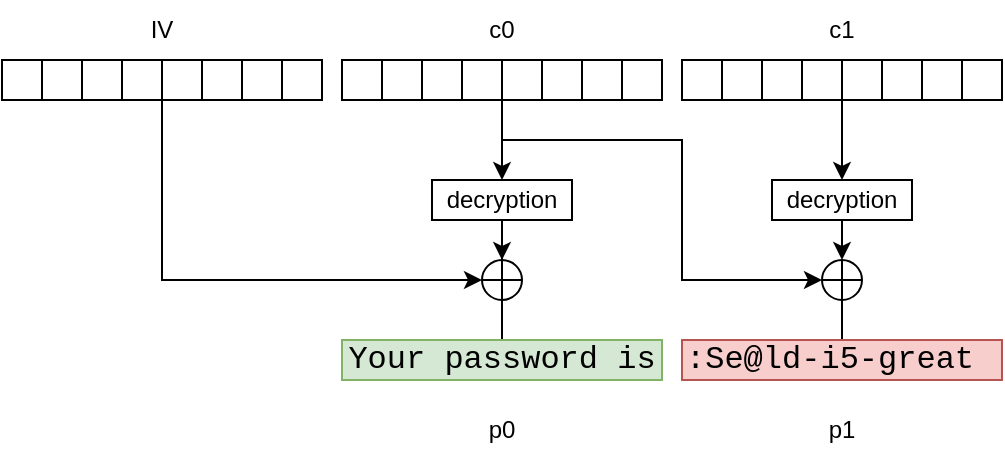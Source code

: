 <mxfile version="22.0.3" type="device" pages="2">
  <diagram name="decryption" id="898GM6bTTTrvFnQc2QXk">
    <mxGraphModel dx="1004" dy="655" grid="1" gridSize="10" guides="1" tooltips="1" connect="1" arrows="1" fold="1" page="1" pageScale="1" pageWidth="827" pageHeight="1169" math="0" shadow="0">
      <root>
        <mxCell id="0" />
        <mxCell id="1" parent="0" />
        <mxCell id="s-LgAmoHU1z0bCXYQNr--111" style="edgeStyle=orthogonalEdgeStyle;rounded=0;orthogonalLoop=1;jettySize=auto;html=1;entryX=0;entryY=0.5;entryDx=0;entryDy=0;" edge="1" parent="1" source="s-LgAmoHU1z0bCXYQNr--9" target="s-LgAmoHU1z0bCXYQNr--109">
          <mxGeometry relative="1" as="geometry">
            <Array as="points">
              <mxPoint x="190" y="230" />
            </Array>
          </mxGeometry>
        </mxCell>
        <mxCell id="s-LgAmoHU1z0bCXYQNr--9" value="" style="group;movable=1;resizable=1;rotatable=1;deletable=1;editable=1;locked=0;connectable=1;" vertex="1" connectable="0" parent="1">
          <mxGeometry x="110" y="120" width="160" height="20" as="geometry" />
        </mxCell>
        <mxCell id="s-LgAmoHU1z0bCXYQNr--1" value="" style="rounded=0;whiteSpace=wrap;html=1;movable=1;resizable=1;rotatable=1;deletable=1;editable=1;locked=0;connectable=1;" vertex="1" parent="s-LgAmoHU1z0bCXYQNr--9">
          <mxGeometry width="20" height="20" as="geometry" />
        </mxCell>
        <mxCell id="s-LgAmoHU1z0bCXYQNr--2" value="" style="rounded=0;whiteSpace=wrap;html=1;movable=1;resizable=1;rotatable=1;deletable=1;editable=1;locked=0;connectable=1;" vertex="1" parent="s-LgAmoHU1z0bCXYQNr--9">
          <mxGeometry x="20" width="20" height="20" as="geometry" />
        </mxCell>
        <mxCell id="s-LgAmoHU1z0bCXYQNr--3" value="" style="rounded=0;whiteSpace=wrap;html=1;movable=1;resizable=1;rotatable=1;deletable=1;editable=1;locked=0;connectable=1;" vertex="1" parent="s-LgAmoHU1z0bCXYQNr--9">
          <mxGeometry x="40" width="20" height="20" as="geometry" />
        </mxCell>
        <mxCell id="s-LgAmoHU1z0bCXYQNr--4" value="" style="rounded=0;whiteSpace=wrap;html=1;movable=1;resizable=1;rotatable=1;deletable=1;editable=1;locked=0;connectable=1;" vertex="1" parent="s-LgAmoHU1z0bCXYQNr--9">
          <mxGeometry x="60" width="20" height="20" as="geometry" />
        </mxCell>
        <mxCell id="s-LgAmoHU1z0bCXYQNr--5" value="" style="rounded=0;whiteSpace=wrap;html=1;movable=1;resizable=1;rotatable=1;deletable=1;editable=1;locked=0;connectable=1;" vertex="1" parent="s-LgAmoHU1z0bCXYQNr--9">
          <mxGeometry x="80" width="20" height="20" as="geometry" />
        </mxCell>
        <mxCell id="s-LgAmoHU1z0bCXYQNr--6" value="" style="rounded=0;whiteSpace=wrap;html=1;movable=1;resizable=1;rotatable=1;deletable=1;editable=1;locked=0;connectable=1;" vertex="1" parent="s-LgAmoHU1z0bCXYQNr--9">
          <mxGeometry x="100" width="20" height="20" as="geometry" />
        </mxCell>
        <mxCell id="s-LgAmoHU1z0bCXYQNr--7" value="" style="rounded=0;whiteSpace=wrap;html=1;movable=1;resizable=1;rotatable=1;deletable=1;editable=1;locked=0;connectable=1;" vertex="1" parent="s-LgAmoHU1z0bCXYQNr--9">
          <mxGeometry x="120" width="20" height="20" as="geometry" />
        </mxCell>
        <mxCell id="s-LgAmoHU1z0bCXYQNr--8" value="" style="rounded=0;whiteSpace=wrap;html=1;movable=1;resizable=1;rotatable=1;deletable=1;editable=1;locked=0;connectable=1;" vertex="1" parent="s-LgAmoHU1z0bCXYQNr--9">
          <mxGeometry x="140" width="20" height="20" as="geometry" />
        </mxCell>
        <mxCell id="s-LgAmoHU1z0bCXYQNr--112" style="edgeStyle=orthogonalEdgeStyle;rounded=0;orthogonalLoop=1;jettySize=auto;html=1;entryX=0;entryY=0.5;entryDx=0;entryDy=0;" edge="1" parent="1" source="s-LgAmoHU1z0bCXYQNr--10" target="s-LgAmoHU1z0bCXYQNr--110">
          <mxGeometry relative="1" as="geometry">
            <Array as="points">
              <mxPoint x="360" y="160" />
              <mxPoint x="450" y="160" />
              <mxPoint x="450" y="230" />
            </Array>
          </mxGeometry>
        </mxCell>
        <mxCell id="s-LgAmoHU1z0bCXYQNr--117" style="edgeStyle=orthogonalEdgeStyle;rounded=0;orthogonalLoop=1;jettySize=auto;html=1;entryX=0.5;entryY=0;entryDx=0;entryDy=0;" edge="1" parent="1" source="s-LgAmoHU1z0bCXYQNr--10" target="s-LgAmoHU1z0bCXYQNr--116">
          <mxGeometry relative="1" as="geometry" />
        </mxCell>
        <mxCell id="s-LgAmoHU1z0bCXYQNr--10" value="" style="group;movable=1;resizable=1;rotatable=1;deletable=1;editable=1;locked=0;connectable=1;" vertex="1" connectable="0" parent="1">
          <mxGeometry x="280" y="120" width="160" height="20" as="geometry" />
        </mxCell>
        <mxCell id="s-LgAmoHU1z0bCXYQNr--11" value="" style="rounded=0;whiteSpace=wrap;html=1;movable=1;resizable=1;rotatable=1;deletable=1;editable=1;locked=0;connectable=1;" vertex="1" parent="s-LgAmoHU1z0bCXYQNr--10">
          <mxGeometry width="20" height="20" as="geometry" />
        </mxCell>
        <mxCell id="s-LgAmoHU1z0bCXYQNr--12" value="" style="rounded=0;whiteSpace=wrap;html=1;movable=1;resizable=1;rotatable=1;deletable=1;editable=1;locked=0;connectable=1;" vertex="1" parent="s-LgAmoHU1z0bCXYQNr--10">
          <mxGeometry x="20" width="20" height="20" as="geometry" />
        </mxCell>
        <mxCell id="s-LgAmoHU1z0bCXYQNr--13" value="" style="rounded=0;whiteSpace=wrap;html=1;movable=1;resizable=1;rotatable=1;deletable=1;editable=1;locked=0;connectable=1;" vertex="1" parent="s-LgAmoHU1z0bCXYQNr--10">
          <mxGeometry x="40" width="20" height="20" as="geometry" />
        </mxCell>
        <mxCell id="s-LgAmoHU1z0bCXYQNr--14" value="" style="rounded=0;whiteSpace=wrap;html=1;movable=1;resizable=1;rotatable=1;deletable=1;editable=1;locked=0;connectable=1;" vertex="1" parent="s-LgAmoHU1z0bCXYQNr--10">
          <mxGeometry x="60" width="20" height="20" as="geometry" />
        </mxCell>
        <mxCell id="s-LgAmoHU1z0bCXYQNr--15" value="" style="rounded=0;whiteSpace=wrap;html=1;movable=1;resizable=1;rotatable=1;deletable=1;editable=1;locked=0;connectable=1;" vertex="1" parent="s-LgAmoHU1z0bCXYQNr--10">
          <mxGeometry x="80" width="20" height="20" as="geometry" />
        </mxCell>
        <mxCell id="s-LgAmoHU1z0bCXYQNr--16" value="" style="rounded=0;whiteSpace=wrap;html=1;movable=1;resizable=1;rotatable=1;deletable=1;editable=1;locked=0;connectable=1;" vertex="1" parent="s-LgAmoHU1z0bCXYQNr--10">
          <mxGeometry x="100" width="20" height="20" as="geometry" />
        </mxCell>
        <mxCell id="s-LgAmoHU1z0bCXYQNr--17" value="" style="rounded=0;whiteSpace=wrap;html=1;movable=1;resizable=1;rotatable=1;deletable=1;editable=1;locked=0;connectable=1;" vertex="1" parent="s-LgAmoHU1z0bCXYQNr--10">
          <mxGeometry x="120" width="20" height="20" as="geometry" />
        </mxCell>
        <mxCell id="s-LgAmoHU1z0bCXYQNr--18" value="" style="rounded=0;whiteSpace=wrap;html=1;movable=1;resizable=1;rotatable=1;deletable=1;editable=1;locked=0;connectable=1;" vertex="1" parent="s-LgAmoHU1z0bCXYQNr--10">
          <mxGeometry x="140" width="20" height="20" as="geometry" />
        </mxCell>
        <mxCell id="s-LgAmoHU1z0bCXYQNr--121" style="edgeStyle=orthogonalEdgeStyle;rounded=0;orthogonalLoop=1;jettySize=auto;html=1;entryX=0.5;entryY=0;entryDx=0;entryDy=0;" edge="1" parent="1" source="s-LgAmoHU1z0bCXYQNr--20" target="s-LgAmoHU1z0bCXYQNr--120">
          <mxGeometry relative="1" as="geometry" />
        </mxCell>
        <mxCell id="s-LgAmoHU1z0bCXYQNr--20" value="" style="group;movable=1;resizable=1;rotatable=1;deletable=1;editable=1;locked=0;connectable=1;" vertex="1" connectable="0" parent="1">
          <mxGeometry x="450" y="120" width="160" height="20" as="geometry" />
        </mxCell>
        <mxCell id="s-LgAmoHU1z0bCXYQNr--21" value="" style="rounded=0;whiteSpace=wrap;html=1;movable=1;resizable=1;rotatable=1;deletable=1;editable=1;locked=0;connectable=1;" vertex="1" parent="s-LgAmoHU1z0bCXYQNr--20">
          <mxGeometry width="20" height="20" as="geometry" />
        </mxCell>
        <mxCell id="s-LgAmoHU1z0bCXYQNr--22" value="" style="rounded=0;whiteSpace=wrap;html=1;movable=1;resizable=1;rotatable=1;deletable=1;editable=1;locked=0;connectable=1;" vertex="1" parent="s-LgAmoHU1z0bCXYQNr--20">
          <mxGeometry x="20" width="20" height="20" as="geometry" />
        </mxCell>
        <mxCell id="s-LgAmoHU1z0bCXYQNr--23" value="" style="rounded=0;whiteSpace=wrap;html=1;movable=1;resizable=1;rotatable=1;deletable=1;editable=1;locked=0;connectable=1;" vertex="1" parent="s-LgAmoHU1z0bCXYQNr--20">
          <mxGeometry x="40" width="20" height="20" as="geometry" />
        </mxCell>
        <mxCell id="s-LgAmoHU1z0bCXYQNr--24" value="" style="rounded=0;whiteSpace=wrap;html=1;movable=1;resizable=1;rotatable=1;deletable=1;editable=1;locked=0;connectable=1;" vertex="1" parent="s-LgAmoHU1z0bCXYQNr--20">
          <mxGeometry x="60" width="20" height="20" as="geometry" />
        </mxCell>
        <mxCell id="s-LgAmoHU1z0bCXYQNr--25" value="" style="rounded=0;whiteSpace=wrap;html=1;movable=1;resizable=1;rotatable=1;deletable=1;editable=1;locked=0;connectable=1;" vertex="1" parent="s-LgAmoHU1z0bCXYQNr--20">
          <mxGeometry x="80" width="20" height="20" as="geometry" />
        </mxCell>
        <mxCell id="s-LgAmoHU1z0bCXYQNr--26" value="" style="rounded=0;whiteSpace=wrap;html=1;movable=1;resizable=1;rotatable=1;deletable=1;editable=1;locked=0;connectable=1;" vertex="1" parent="s-LgAmoHU1z0bCXYQNr--20">
          <mxGeometry x="100" width="20" height="20" as="geometry" />
        </mxCell>
        <mxCell id="s-LgAmoHU1z0bCXYQNr--27" value="" style="rounded=0;whiteSpace=wrap;html=1;movable=1;resizable=1;rotatable=1;deletable=1;editable=1;locked=0;connectable=1;" vertex="1" parent="s-LgAmoHU1z0bCXYQNr--20">
          <mxGeometry x="120" width="20" height="20" as="geometry" />
        </mxCell>
        <mxCell id="s-LgAmoHU1z0bCXYQNr--28" value="" style="rounded=0;whiteSpace=wrap;html=1;movable=1;resizable=1;rotatable=1;deletable=1;editable=1;locked=0;connectable=1;" vertex="1" parent="s-LgAmoHU1z0bCXYQNr--20">
          <mxGeometry x="140" width="20" height="20" as="geometry" />
        </mxCell>
        <mxCell id="s-LgAmoHU1z0bCXYQNr--29" value="IV" style="text;html=1;strokeColor=none;fillColor=none;align=center;verticalAlign=middle;whiteSpace=wrap;rounded=0;movable=1;resizable=1;rotatable=1;deletable=1;editable=1;locked=0;connectable=1;" vertex="1" parent="1">
          <mxGeometry x="160" y="90" width="60" height="30" as="geometry" />
        </mxCell>
        <mxCell id="s-LgAmoHU1z0bCXYQNr--30" value="c0" style="text;html=1;strokeColor=none;fillColor=none;align=center;verticalAlign=middle;whiteSpace=wrap;rounded=0;movable=1;resizable=1;rotatable=1;deletable=1;editable=1;locked=0;connectable=1;" vertex="1" parent="1">
          <mxGeometry x="330" y="90" width="60" height="30" as="geometry" />
        </mxCell>
        <mxCell id="s-LgAmoHU1z0bCXYQNr--31" value="c1" style="text;html=1;strokeColor=none;fillColor=none;align=center;verticalAlign=middle;whiteSpace=wrap;rounded=0;movable=1;resizable=1;rotatable=1;deletable=1;editable=1;locked=0;connectable=1;" vertex="1" parent="1">
          <mxGeometry x="500" y="90" width="60" height="30" as="geometry" />
        </mxCell>
        <mxCell id="s-LgAmoHU1z0bCXYQNr--119" style="edgeStyle=orthogonalEdgeStyle;rounded=0;orthogonalLoop=1;jettySize=auto;html=1;entryX=1;entryY=0;entryDx=0;entryDy=0;" edge="1" parent="1" source="s-LgAmoHU1z0bCXYQNr--109">
          <mxGeometry relative="1" as="geometry">
            <mxPoint x="360" y="259" as="targetPoint" />
          </mxGeometry>
        </mxCell>
        <mxCell id="s-LgAmoHU1z0bCXYQNr--109" value="" style="shape=orEllipse;perimeter=ellipsePerimeter;whiteSpace=wrap;html=1;backgroundOutline=1;" vertex="1" parent="1">
          <mxGeometry x="350" y="220" width="20" height="20" as="geometry" />
        </mxCell>
        <mxCell id="s-LgAmoHU1z0bCXYQNr--125" style="edgeStyle=orthogonalEdgeStyle;rounded=0;orthogonalLoop=1;jettySize=auto;html=1;entryX=0;entryY=0;entryDx=0;entryDy=0;" edge="1" parent="1" source="s-LgAmoHU1z0bCXYQNr--110">
          <mxGeometry relative="1" as="geometry">
            <mxPoint x="530" y="259" as="targetPoint" />
          </mxGeometry>
        </mxCell>
        <mxCell id="s-LgAmoHU1z0bCXYQNr--110" value="" style="shape=orEllipse;perimeter=ellipsePerimeter;whiteSpace=wrap;html=1;backgroundOutline=1;" vertex="1" parent="1">
          <mxGeometry x="520" y="220" width="20" height="20" as="geometry" />
        </mxCell>
        <mxCell id="s-LgAmoHU1z0bCXYQNr--118" style="edgeStyle=orthogonalEdgeStyle;rounded=0;orthogonalLoop=1;jettySize=auto;html=1;entryX=0.5;entryY=0;entryDx=0;entryDy=0;" edge="1" parent="1" source="s-LgAmoHU1z0bCXYQNr--116" target="s-LgAmoHU1z0bCXYQNr--109">
          <mxGeometry relative="1" as="geometry" />
        </mxCell>
        <mxCell id="s-LgAmoHU1z0bCXYQNr--116" value="decryption" style="rounded=0;whiteSpace=wrap;html=1;" vertex="1" parent="1">
          <mxGeometry x="325" y="180" width="70" height="20" as="geometry" />
        </mxCell>
        <mxCell id="s-LgAmoHU1z0bCXYQNr--122" style="edgeStyle=orthogonalEdgeStyle;rounded=0;orthogonalLoop=1;jettySize=auto;html=1;exitX=0.5;exitY=1;exitDx=0;exitDy=0;entryX=0.5;entryY=0;entryDx=0;entryDy=0;" edge="1" parent="1" source="s-LgAmoHU1z0bCXYQNr--120" target="s-LgAmoHU1z0bCXYQNr--110">
          <mxGeometry relative="1" as="geometry" />
        </mxCell>
        <mxCell id="s-LgAmoHU1z0bCXYQNr--120" value="decryption" style="rounded=0;whiteSpace=wrap;html=1;" vertex="1" parent="1">
          <mxGeometry x="495" y="180" width="70" height="20" as="geometry" />
        </mxCell>
        <mxCell id="s-LgAmoHU1z0bCXYQNr--126" value="p0" style="text;html=1;strokeColor=none;fillColor=none;align=center;verticalAlign=middle;whiteSpace=wrap;rounded=0;movable=1;resizable=1;rotatable=1;deletable=1;editable=1;locked=0;connectable=1;" vertex="1" parent="1">
          <mxGeometry x="330" y="290" width="60" height="30" as="geometry" />
        </mxCell>
        <mxCell id="s-LgAmoHU1z0bCXYQNr--127" value="p1" style="text;html=1;strokeColor=none;fillColor=none;align=center;verticalAlign=middle;whiteSpace=wrap;rounded=0;movable=1;resizable=1;rotatable=1;deletable=1;editable=1;locked=0;connectable=1;" vertex="1" parent="1">
          <mxGeometry x="500" y="290" width="60" height="30" as="geometry" />
        </mxCell>
        <mxCell id="s-LgAmoHU1z0bCXYQNr--253" value="&lt;font style=&quot;font-size: 16px;&quot; face=&quot;Courier New&quot;&gt;Your password is&lt;/font&gt;" style="rounded=0;whiteSpace=wrap;html=1;fillColor=#d5e8d4;strokeColor=#82b366;" vertex="1" parent="1">
          <mxGeometry x="280" y="260" width="160" height="20" as="geometry" />
        </mxCell>
        <mxCell id="s-LgAmoHU1z0bCXYQNr--255" value="&lt;div style=&quot;&quot;&gt;&lt;pre style=&quot;&quot;&gt;&lt;font style=&quot;font-size: 16px;&quot; face=&quot;Courier New&quot;&gt;:Se@ld-i5-great&lt;/font&gt;&lt;/pre&gt;&lt;/div&gt;" style="rounded=0;whiteSpace=wrap;html=1;align=left;fillColor=#f8cecc;strokeColor=#b85450;" vertex="1" parent="1">
          <mxGeometry x="450" y="260" width="160" height="20" as="geometry" />
        </mxCell>
      </root>
    </mxGraphModel>
  </diagram>
  <diagram id="6RQgyJE9jH5RB0e0XFaZ" name="gadget-decryption">
    <mxGraphModel dx="954" dy="622" grid="1" gridSize="10" guides="1" tooltips="1" connect="1" arrows="1" fold="1" page="1" pageScale="1" pageWidth="827" pageHeight="1169" math="0" shadow="0">
      <root>
        <mxCell id="0" />
        <mxCell id="1" parent="0" />
        <mxCell id="UAS3PS1nQuCCnKRaGPEl-1" value="" style="group" vertex="1" connectable="0" parent="1">
          <mxGeometry x="110" y="390" width="840" height="230" as="geometry" />
        </mxCell>
        <mxCell id="UAS3PS1nQuCCnKRaGPEl-2" value="" style="group;movable=1;resizable=1;rotatable=1;deletable=1;editable=1;locked=0;connectable=1;" vertex="1" connectable="0" parent="UAS3PS1nQuCCnKRaGPEl-1">
          <mxGeometry y="30" width="160" height="20" as="geometry" />
        </mxCell>
        <mxCell id="UAS3PS1nQuCCnKRaGPEl-3" value="" style="rounded=0;whiteSpace=wrap;html=1;movable=1;resizable=1;rotatable=1;deletable=1;editable=1;locked=0;connectable=1;" vertex="1" parent="UAS3PS1nQuCCnKRaGPEl-2">
          <mxGeometry width="20" height="20" as="geometry" />
        </mxCell>
        <mxCell id="UAS3PS1nQuCCnKRaGPEl-4" value="" style="rounded=0;whiteSpace=wrap;html=1;movable=1;resizable=1;rotatable=1;deletable=1;editable=1;locked=0;connectable=1;" vertex="1" parent="UAS3PS1nQuCCnKRaGPEl-2">
          <mxGeometry x="20" width="20" height="20" as="geometry" />
        </mxCell>
        <mxCell id="UAS3PS1nQuCCnKRaGPEl-5" value="" style="rounded=0;whiteSpace=wrap;html=1;movable=1;resizable=1;rotatable=1;deletable=1;editable=1;locked=0;connectable=1;" vertex="1" parent="UAS3PS1nQuCCnKRaGPEl-2">
          <mxGeometry x="40" width="20" height="20" as="geometry" />
        </mxCell>
        <mxCell id="UAS3PS1nQuCCnKRaGPEl-6" value="" style="rounded=0;whiteSpace=wrap;html=1;movable=1;resizable=1;rotatable=1;deletable=1;editable=1;locked=0;connectable=1;" vertex="1" parent="UAS3PS1nQuCCnKRaGPEl-2">
          <mxGeometry x="60" width="20" height="20" as="geometry" />
        </mxCell>
        <mxCell id="UAS3PS1nQuCCnKRaGPEl-7" value="" style="rounded=0;whiteSpace=wrap;html=1;movable=1;resizable=1;rotatable=1;deletable=1;editable=1;locked=0;connectable=1;" vertex="1" parent="UAS3PS1nQuCCnKRaGPEl-2">
          <mxGeometry x="80" width="20" height="20" as="geometry" />
        </mxCell>
        <mxCell id="UAS3PS1nQuCCnKRaGPEl-8" value="" style="rounded=0;whiteSpace=wrap;html=1;movable=1;resizable=1;rotatable=1;deletable=1;editable=1;locked=0;connectable=1;" vertex="1" parent="UAS3PS1nQuCCnKRaGPEl-2">
          <mxGeometry x="100" width="20" height="20" as="geometry" />
        </mxCell>
        <mxCell id="UAS3PS1nQuCCnKRaGPEl-9" value="" style="rounded=0;whiteSpace=wrap;html=1;movable=1;resizable=1;rotatable=1;deletable=1;editable=1;locked=0;connectable=1;" vertex="1" parent="UAS3PS1nQuCCnKRaGPEl-2">
          <mxGeometry x="120" width="20" height="20" as="geometry" />
        </mxCell>
        <mxCell id="UAS3PS1nQuCCnKRaGPEl-10" value="" style="rounded=0;whiteSpace=wrap;html=1;movable=1;resizable=1;rotatable=1;deletable=1;editable=1;locked=0;connectable=1;" vertex="1" parent="UAS3PS1nQuCCnKRaGPEl-2">
          <mxGeometry x="140" width="20" height="20" as="geometry" />
        </mxCell>
        <mxCell id="UAS3PS1nQuCCnKRaGPEl-11" value="" style="group;movable=1;resizable=1;rotatable=1;deletable=1;editable=1;locked=0;connectable=1;" vertex="1" connectable="0" parent="UAS3PS1nQuCCnKRaGPEl-1">
          <mxGeometry x="170" y="30" width="160" height="20" as="geometry" />
        </mxCell>
        <mxCell id="UAS3PS1nQuCCnKRaGPEl-12" value="" style="rounded=0;whiteSpace=wrap;html=1;movable=1;resizable=1;rotatable=1;deletable=1;editable=1;locked=0;connectable=1;" vertex="1" parent="UAS3PS1nQuCCnKRaGPEl-11">
          <mxGeometry width="20" height="20" as="geometry" />
        </mxCell>
        <mxCell id="UAS3PS1nQuCCnKRaGPEl-13" value="" style="rounded=0;whiteSpace=wrap;html=1;movable=1;resizable=1;rotatable=1;deletable=1;editable=1;locked=0;connectable=1;" vertex="1" parent="UAS3PS1nQuCCnKRaGPEl-11">
          <mxGeometry x="20" width="20" height="20" as="geometry" />
        </mxCell>
        <mxCell id="UAS3PS1nQuCCnKRaGPEl-14" value="" style="rounded=0;whiteSpace=wrap;html=1;movable=1;resizable=1;rotatable=1;deletable=1;editable=1;locked=0;connectable=1;" vertex="1" parent="UAS3PS1nQuCCnKRaGPEl-11">
          <mxGeometry x="40" width="20" height="20" as="geometry" />
        </mxCell>
        <mxCell id="UAS3PS1nQuCCnKRaGPEl-15" value="" style="rounded=0;whiteSpace=wrap;html=1;movable=1;resizable=1;rotatable=1;deletable=1;editable=1;locked=0;connectable=1;" vertex="1" parent="UAS3PS1nQuCCnKRaGPEl-11">
          <mxGeometry x="60" width="20" height="20" as="geometry" />
        </mxCell>
        <mxCell id="UAS3PS1nQuCCnKRaGPEl-16" value="" style="rounded=0;whiteSpace=wrap;html=1;movable=1;resizable=1;rotatable=1;deletable=1;editable=1;locked=0;connectable=1;" vertex="1" parent="UAS3PS1nQuCCnKRaGPEl-11">
          <mxGeometry x="80" width="20" height="20" as="geometry" />
        </mxCell>
        <mxCell id="UAS3PS1nQuCCnKRaGPEl-17" value="" style="rounded=0;whiteSpace=wrap;html=1;movable=1;resizable=1;rotatable=1;deletable=1;editable=1;locked=0;connectable=1;" vertex="1" parent="UAS3PS1nQuCCnKRaGPEl-11">
          <mxGeometry x="100" width="20" height="20" as="geometry" />
        </mxCell>
        <mxCell id="UAS3PS1nQuCCnKRaGPEl-18" value="" style="rounded=0;whiteSpace=wrap;html=1;movable=1;resizable=1;rotatable=1;deletable=1;editable=1;locked=0;connectable=1;" vertex="1" parent="UAS3PS1nQuCCnKRaGPEl-11">
          <mxGeometry x="120" width="20" height="20" as="geometry" />
        </mxCell>
        <mxCell id="UAS3PS1nQuCCnKRaGPEl-19" value="" style="rounded=0;whiteSpace=wrap;html=1;movable=1;resizable=1;rotatable=1;deletable=1;editable=1;locked=0;connectable=1;" vertex="1" parent="UAS3PS1nQuCCnKRaGPEl-11">
          <mxGeometry x="140" width="20" height="20" as="geometry" />
        </mxCell>
        <mxCell id="UAS3PS1nQuCCnKRaGPEl-20" value="" style="group;movable=1;resizable=1;rotatable=1;deletable=1;editable=1;locked=0;connectable=1;" vertex="1" connectable="0" parent="UAS3PS1nQuCCnKRaGPEl-1">
          <mxGeometry x="340" y="30" width="160" height="20" as="geometry" />
        </mxCell>
        <mxCell id="UAS3PS1nQuCCnKRaGPEl-21" value="" style="rounded=0;whiteSpace=wrap;html=1;movable=1;resizable=1;rotatable=1;deletable=1;editable=1;locked=0;connectable=1;" vertex="1" parent="UAS3PS1nQuCCnKRaGPEl-20">
          <mxGeometry width="20" height="20" as="geometry" />
        </mxCell>
        <mxCell id="UAS3PS1nQuCCnKRaGPEl-22" value="" style="rounded=0;whiteSpace=wrap;html=1;movable=1;resizable=1;rotatable=1;deletable=1;editable=1;locked=0;connectable=1;" vertex="1" parent="UAS3PS1nQuCCnKRaGPEl-20">
          <mxGeometry x="20" width="20" height="20" as="geometry" />
        </mxCell>
        <mxCell id="UAS3PS1nQuCCnKRaGPEl-23" value="" style="rounded=0;whiteSpace=wrap;html=1;movable=1;resizable=1;rotatable=1;deletable=1;editable=1;locked=0;connectable=1;" vertex="1" parent="UAS3PS1nQuCCnKRaGPEl-20">
          <mxGeometry x="40" width="20" height="20" as="geometry" />
        </mxCell>
        <mxCell id="UAS3PS1nQuCCnKRaGPEl-24" value="" style="rounded=0;whiteSpace=wrap;html=1;movable=1;resizable=1;rotatable=1;deletable=1;editable=1;locked=0;connectable=1;" vertex="1" parent="UAS3PS1nQuCCnKRaGPEl-20">
          <mxGeometry x="60" width="20" height="20" as="geometry" />
        </mxCell>
        <mxCell id="UAS3PS1nQuCCnKRaGPEl-25" value="" style="rounded=0;whiteSpace=wrap;html=1;movable=1;resizable=1;rotatable=1;deletable=1;editable=1;locked=0;connectable=1;" vertex="1" parent="UAS3PS1nQuCCnKRaGPEl-20">
          <mxGeometry x="80" width="20" height="20" as="geometry" />
        </mxCell>
        <mxCell id="UAS3PS1nQuCCnKRaGPEl-26" value="" style="rounded=0;whiteSpace=wrap;html=1;movable=1;resizable=1;rotatable=1;deletable=1;editable=1;locked=0;connectable=1;" vertex="1" parent="UAS3PS1nQuCCnKRaGPEl-20">
          <mxGeometry x="100" width="20" height="20" as="geometry" />
        </mxCell>
        <mxCell id="UAS3PS1nQuCCnKRaGPEl-27" value="" style="rounded=0;whiteSpace=wrap;html=1;movable=1;resizable=1;rotatable=1;deletable=1;editable=1;locked=0;connectable=1;" vertex="1" parent="UAS3PS1nQuCCnKRaGPEl-20">
          <mxGeometry x="120" width="20" height="20" as="geometry" />
        </mxCell>
        <mxCell id="UAS3PS1nQuCCnKRaGPEl-28" value="" style="rounded=0;whiteSpace=wrap;html=1;movable=1;resizable=1;rotatable=1;deletable=1;editable=1;locked=0;connectable=1;" vertex="1" parent="UAS3PS1nQuCCnKRaGPEl-20">
          <mxGeometry x="140" width="20" height="20" as="geometry" />
        </mxCell>
        <mxCell id="UAS3PS1nQuCCnKRaGPEl-29" value="X0=IV⨁p0⨁g0&amp;nbsp;" style="text;html=1;strokeColor=none;fillColor=none;align=center;verticalAlign=middle;whiteSpace=wrap;rounded=0;movable=1;resizable=1;rotatable=1;deletable=1;editable=1;locked=0;connectable=1;" vertex="1" parent="UAS3PS1nQuCCnKRaGPEl-1">
          <mxGeometry x="35" width="90" height="30" as="geometry" />
        </mxCell>
        <mxCell id="UAS3PS1nQuCCnKRaGPEl-30" value="c0" style="text;html=1;strokeColor=none;fillColor=none;align=center;verticalAlign=middle;whiteSpace=wrap;rounded=0;movable=1;resizable=1;rotatable=1;deletable=1;editable=1;locked=0;connectable=1;" vertex="1" parent="UAS3PS1nQuCCnKRaGPEl-1">
          <mxGeometry x="220" width="60" height="30" as="geometry" />
        </mxCell>
        <mxCell id="UAS3PS1nQuCCnKRaGPEl-31" value="X1=IV⨁p0⨁g1" style="text;html=1;strokeColor=none;fillColor=none;align=center;verticalAlign=middle;whiteSpace=wrap;rounded=0;movable=1;resizable=1;rotatable=1;deletable=1;editable=1;locked=0;connectable=1;" vertex="1" parent="UAS3PS1nQuCCnKRaGPEl-1">
          <mxGeometry x="380" width="80" height="30" as="geometry" />
        </mxCell>
        <mxCell id="UAS3PS1nQuCCnKRaGPEl-32" value="" style="group" vertex="1" connectable="0" parent="UAS3PS1nQuCCnKRaGPEl-1">
          <mxGeometry x="340" y="169" width="160" height="20" as="geometry" />
        </mxCell>
        <mxCell id="UAS3PS1nQuCCnKRaGPEl-33" value="?" style="rounded=0;whiteSpace=wrap;html=1;" vertex="1" parent="UAS3PS1nQuCCnKRaGPEl-32">
          <mxGeometry width="20" height="20" as="geometry" />
        </mxCell>
        <mxCell id="UAS3PS1nQuCCnKRaGPEl-34" value="?" style="rounded=0;whiteSpace=wrap;html=1;" vertex="1" parent="UAS3PS1nQuCCnKRaGPEl-32">
          <mxGeometry x="20" width="20" height="20" as="geometry" />
        </mxCell>
        <mxCell id="UAS3PS1nQuCCnKRaGPEl-35" value="?" style="rounded=0;whiteSpace=wrap;html=1;" vertex="1" parent="UAS3PS1nQuCCnKRaGPEl-32">
          <mxGeometry x="40" width="20" height="20" as="geometry" />
        </mxCell>
        <mxCell id="UAS3PS1nQuCCnKRaGPEl-36" value="?" style="rounded=0;whiteSpace=wrap;html=1;" vertex="1" parent="UAS3PS1nQuCCnKRaGPEl-32">
          <mxGeometry x="60" width="20" height="20" as="geometry" />
        </mxCell>
        <mxCell id="UAS3PS1nQuCCnKRaGPEl-37" value="?" style="rounded=0;whiteSpace=wrap;html=1;" vertex="1" parent="UAS3PS1nQuCCnKRaGPEl-32">
          <mxGeometry x="80" width="20" height="20" as="geometry" />
        </mxCell>
        <mxCell id="UAS3PS1nQuCCnKRaGPEl-38" value="?" style="rounded=0;whiteSpace=wrap;html=1;" vertex="1" parent="UAS3PS1nQuCCnKRaGPEl-32">
          <mxGeometry x="100" width="20" height="20" as="geometry" />
        </mxCell>
        <mxCell id="UAS3PS1nQuCCnKRaGPEl-39" value="?" style="rounded=0;whiteSpace=wrap;html=1;" vertex="1" parent="UAS3PS1nQuCCnKRaGPEl-32">
          <mxGeometry x="120" width="20" height="20" as="geometry" />
        </mxCell>
        <mxCell id="UAS3PS1nQuCCnKRaGPEl-40" value="?" style="rounded=0;whiteSpace=wrap;html=1;" vertex="1" parent="UAS3PS1nQuCCnKRaGPEl-32">
          <mxGeometry x="140" width="20" height="20" as="geometry" />
        </mxCell>
        <mxCell id="UAS3PS1nQuCCnKRaGPEl-41" style="edgeStyle=orthogonalEdgeStyle;rounded=0;orthogonalLoop=1;jettySize=auto;html=1;entryX=1;entryY=0;entryDx=0;entryDy=0;" edge="1" parent="UAS3PS1nQuCCnKRaGPEl-1" source="UAS3PS1nQuCCnKRaGPEl-42">
          <mxGeometry relative="1" as="geometry">
            <mxPoint x="250" y="169" as="targetPoint" />
          </mxGeometry>
        </mxCell>
        <mxCell id="UAS3PS1nQuCCnKRaGPEl-42" value="" style="shape=orEllipse;perimeter=ellipsePerimeter;whiteSpace=wrap;html=1;backgroundOutline=1;" vertex="1" parent="UAS3PS1nQuCCnKRaGPEl-1">
          <mxGeometry x="240" y="130" width="20" height="20" as="geometry" />
        </mxCell>
        <mxCell id="UAS3PS1nQuCCnKRaGPEl-43" style="edgeStyle=orthogonalEdgeStyle;rounded=0;orthogonalLoop=1;jettySize=auto;html=1;entryX=0;entryY=0.5;entryDx=0;entryDy=0;" edge="1" parent="UAS3PS1nQuCCnKRaGPEl-1" source="UAS3PS1nQuCCnKRaGPEl-2" target="UAS3PS1nQuCCnKRaGPEl-42">
          <mxGeometry relative="1" as="geometry">
            <Array as="points">
              <mxPoint x="80" y="140" />
            </Array>
          </mxGeometry>
        </mxCell>
        <mxCell id="UAS3PS1nQuCCnKRaGPEl-44" style="edgeStyle=orthogonalEdgeStyle;rounded=0;orthogonalLoop=1;jettySize=auto;html=1;entryX=0;entryY=0;entryDx=0;entryDy=0;" edge="1" parent="UAS3PS1nQuCCnKRaGPEl-1" source="UAS3PS1nQuCCnKRaGPEl-45" target="UAS3PS1nQuCCnKRaGPEl-37">
          <mxGeometry relative="1" as="geometry" />
        </mxCell>
        <mxCell id="UAS3PS1nQuCCnKRaGPEl-45" value="" style="shape=orEllipse;perimeter=ellipsePerimeter;whiteSpace=wrap;html=1;backgroundOutline=1;" vertex="1" parent="UAS3PS1nQuCCnKRaGPEl-1">
          <mxGeometry x="410" y="130" width="20" height="20" as="geometry" />
        </mxCell>
        <mxCell id="UAS3PS1nQuCCnKRaGPEl-46" style="edgeStyle=orthogonalEdgeStyle;rounded=0;orthogonalLoop=1;jettySize=auto;html=1;entryX=0;entryY=0.5;entryDx=0;entryDy=0;" edge="1" parent="UAS3PS1nQuCCnKRaGPEl-1" source="UAS3PS1nQuCCnKRaGPEl-11" target="UAS3PS1nQuCCnKRaGPEl-45">
          <mxGeometry relative="1" as="geometry">
            <Array as="points">
              <mxPoint x="250" y="70" />
              <mxPoint x="340" y="70" />
              <mxPoint x="340" y="140" />
            </Array>
          </mxGeometry>
        </mxCell>
        <mxCell id="UAS3PS1nQuCCnKRaGPEl-47" style="edgeStyle=orthogonalEdgeStyle;rounded=0;orthogonalLoop=1;jettySize=auto;html=1;entryX=0.5;entryY=0;entryDx=0;entryDy=0;" edge="1" parent="UAS3PS1nQuCCnKRaGPEl-1" source="UAS3PS1nQuCCnKRaGPEl-48" target="UAS3PS1nQuCCnKRaGPEl-42">
          <mxGeometry relative="1" as="geometry" />
        </mxCell>
        <mxCell id="UAS3PS1nQuCCnKRaGPEl-48" value="decryption" style="rounded=0;whiteSpace=wrap;html=1;" vertex="1" parent="UAS3PS1nQuCCnKRaGPEl-1">
          <mxGeometry x="215" y="90" width="70" height="20" as="geometry" />
        </mxCell>
        <mxCell id="UAS3PS1nQuCCnKRaGPEl-49" style="edgeStyle=orthogonalEdgeStyle;rounded=0;orthogonalLoop=1;jettySize=auto;html=1;entryX=0.5;entryY=0;entryDx=0;entryDy=0;" edge="1" parent="UAS3PS1nQuCCnKRaGPEl-1" source="UAS3PS1nQuCCnKRaGPEl-11" target="UAS3PS1nQuCCnKRaGPEl-48">
          <mxGeometry relative="1" as="geometry" />
        </mxCell>
        <mxCell id="UAS3PS1nQuCCnKRaGPEl-50" style="edgeStyle=orthogonalEdgeStyle;rounded=0;orthogonalLoop=1;jettySize=auto;html=1;exitX=0.5;exitY=1;exitDx=0;exitDy=0;entryX=0.5;entryY=0;entryDx=0;entryDy=0;" edge="1" parent="UAS3PS1nQuCCnKRaGPEl-1" source="UAS3PS1nQuCCnKRaGPEl-51" target="UAS3PS1nQuCCnKRaGPEl-45">
          <mxGeometry relative="1" as="geometry" />
        </mxCell>
        <mxCell id="UAS3PS1nQuCCnKRaGPEl-51" value="decryption" style="rounded=0;whiteSpace=wrap;html=1;" vertex="1" parent="UAS3PS1nQuCCnKRaGPEl-1">
          <mxGeometry x="385" y="90" width="70" height="20" as="geometry" />
        </mxCell>
        <mxCell id="UAS3PS1nQuCCnKRaGPEl-52" style="edgeStyle=orthogonalEdgeStyle;rounded=0;orthogonalLoop=1;jettySize=auto;html=1;entryX=0.5;entryY=0;entryDx=0;entryDy=0;" edge="1" parent="UAS3PS1nQuCCnKRaGPEl-1" source="UAS3PS1nQuCCnKRaGPEl-20" target="UAS3PS1nQuCCnKRaGPEl-51">
          <mxGeometry relative="1" as="geometry" />
        </mxCell>
        <mxCell id="UAS3PS1nQuCCnKRaGPEl-53" value="g0" style="text;html=1;strokeColor=none;fillColor=none;align=center;verticalAlign=middle;whiteSpace=wrap;rounded=0;movable=1;resizable=1;rotatable=1;deletable=1;editable=1;locked=0;connectable=1;" vertex="1" parent="UAS3PS1nQuCCnKRaGPEl-1">
          <mxGeometry x="220" y="200" width="60" height="30" as="geometry" />
        </mxCell>
        <mxCell id="UAS3PS1nQuCCnKRaGPEl-54" value="garbage" style="text;html=1;strokeColor=none;fillColor=none;align=center;verticalAlign=middle;whiteSpace=wrap;rounded=0;movable=1;resizable=1;rotatable=1;deletable=1;editable=1;locked=0;connectable=1;" vertex="1" parent="UAS3PS1nQuCCnKRaGPEl-1">
          <mxGeometry x="390" y="200" width="60" height="30" as="geometry" />
        </mxCell>
        <mxCell id="UAS3PS1nQuCCnKRaGPEl-55" value="&lt;div style=&quot;&quot;&gt;&lt;pre style=&quot;&quot;&gt;&lt;font face=&quot;Courier New&quot; style=&quot;font-size: 16px;&quot;&gt; &amp;lt;img ignore= &quot; &lt;/font&gt;&lt;/pre&gt;&lt;/div&gt;" style="rounded=0;whiteSpace=wrap;html=1;fillColor=#fff2cc;strokeColor=#d6b656;align=left;" vertex="1" parent="UAS3PS1nQuCCnKRaGPEl-1">
          <mxGeometry x="170" y="169" width="160" height="20" as="geometry" />
        </mxCell>
        <mxCell id="UAS3PS1nQuCCnKRaGPEl-56" value="" style="group;movable=1;resizable=1;rotatable=1;deletable=1;editable=1;locked=0;connectable=1;" vertex="1" connectable="0" parent="UAS3PS1nQuCCnKRaGPEl-1">
          <mxGeometry x="510" y="30" width="160" height="20" as="geometry" />
        </mxCell>
        <mxCell id="UAS3PS1nQuCCnKRaGPEl-57" value="" style="rounded=0;whiteSpace=wrap;html=1;movable=1;resizable=1;rotatable=1;deletable=1;editable=1;locked=0;connectable=1;" vertex="1" parent="UAS3PS1nQuCCnKRaGPEl-56">
          <mxGeometry width="20" height="20" as="geometry" />
        </mxCell>
        <mxCell id="UAS3PS1nQuCCnKRaGPEl-58" value="" style="rounded=0;whiteSpace=wrap;html=1;movable=1;resizable=1;rotatable=1;deletable=1;editable=1;locked=0;connectable=1;" vertex="1" parent="UAS3PS1nQuCCnKRaGPEl-56">
          <mxGeometry x="20" width="20" height="20" as="geometry" />
        </mxCell>
        <mxCell id="UAS3PS1nQuCCnKRaGPEl-59" value="" style="rounded=0;whiteSpace=wrap;html=1;movable=1;resizable=1;rotatable=1;deletable=1;editable=1;locked=0;connectable=1;" vertex="1" parent="UAS3PS1nQuCCnKRaGPEl-56">
          <mxGeometry x="40" width="20" height="20" as="geometry" />
        </mxCell>
        <mxCell id="UAS3PS1nQuCCnKRaGPEl-60" value="" style="rounded=0;whiteSpace=wrap;html=1;movable=1;resizable=1;rotatable=1;deletable=1;editable=1;locked=0;connectable=1;" vertex="1" parent="UAS3PS1nQuCCnKRaGPEl-56">
          <mxGeometry x="60" width="20" height="20" as="geometry" />
        </mxCell>
        <mxCell id="UAS3PS1nQuCCnKRaGPEl-61" value="" style="rounded=0;whiteSpace=wrap;html=1;movable=1;resizable=1;rotatable=1;deletable=1;editable=1;locked=0;connectable=1;" vertex="1" parent="UAS3PS1nQuCCnKRaGPEl-56">
          <mxGeometry x="80" width="20" height="20" as="geometry" />
        </mxCell>
        <mxCell id="UAS3PS1nQuCCnKRaGPEl-62" value="" style="rounded=0;whiteSpace=wrap;html=1;movable=1;resizable=1;rotatable=1;deletable=1;editable=1;locked=0;connectable=1;" vertex="1" parent="UAS3PS1nQuCCnKRaGPEl-56">
          <mxGeometry x="100" width="20" height="20" as="geometry" />
        </mxCell>
        <mxCell id="UAS3PS1nQuCCnKRaGPEl-63" value="" style="rounded=0;whiteSpace=wrap;html=1;movable=1;resizable=1;rotatable=1;deletable=1;editable=1;locked=0;connectable=1;" vertex="1" parent="UAS3PS1nQuCCnKRaGPEl-56">
          <mxGeometry x="120" width="20" height="20" as="geometry" />
        </mxCell>
        <mxCell id="UAS3PS1nQuCCnKRaGPEl-64" value="" style="rounded=0;whiteSpace=wrap;html=1;movable=1;resizable=1;rotatable=1;deletable=1;editable=1;locked=0;connectable=1;" vertex="1" parent="UAS3PS1nQuCCnKRaGPEl-56">
          <mxGeometry x="140" width="20" height="20" as="geometry" />
        </mxCell>
        <mxCell id="UAS3PS1nQuCCnKRaGPEl-65" value="c0" style="text;html=1;strokeColor=none;fillColor=none;align=center;verticalAlign=middle;whiteSpace=wrap;rounded=0;movable=1;resizable=1;rotatable=1;deletable=1;editable=1;locked=0;connectable=1;" vertex="1" parent="UAS3PS1nQuCCnKRaGPEl-1">
          <mxGeometry x="550" width="80" height="30" as="geometry" />
        </mxCell>
        <mxCell id="UAS3PS1nQuCCnKRaGPEl-66" value="" style="shape=orEllipse;perimeter=ellipsePerimeter;whiteSpace=wrap;html=1;backgroundOutline=1;" vertex="1" parent="UAS3PS1nQuCCnKRaGPEl-1">
          <mxGeometry x="580" y="130" width="20" height="20" as="geometry" />
        </mxCell>
        <mxCell id="UAS3PS1nQuCCnKRaGPEl-67" style="edgeStyle=orthogonalEdgeStyle;rounded=0;orthogonalLoop=1;jettySize=auto;html=1;exitX=0.5;exitY=1;exitDx=0;exitDy=0;entryX=0.5;entryY=0;entryDx=0;entryDy=0;" edge="1" parent="UAS3PS1nQuCCnKRaGPEl-1" source="UAS3PS1nQuCCnKRaGPEl-68" target="UAS3PS1nQuCCnKRaGPEl-66">
          <mxGeometry relative="1" as="geometry" />
        </mxCell>
        <mxCell id="UAS3PS1nQuCCnKRaGPEl-68" value="decryption" style="rounded=0;whiteSpace=wrap;html=1;" vertex="1" parent="UAS3PS1nQuCCnKRaGPEl-1">
          <mxGeometry x="555" y="90" width="70" height="20" as="geometry" />
        </mxCell>
        <mxCell id="UAS3PS1nQuCCnKRaGPEl-69" style="edgeStyle=orthogonalEdgeStyle;rounded=0;orthogonalLoop=1;jettySize=auto;html=1;entryX=0.5;entryY=0;entryDx=0;entryDy=0;" edge="1" parent="UAS3PS1nQuCCnKRaGPEl-1" source="UAS3PS1nQuCCnKRaGPEl-56" target="UAS3PS1nQuCCnKRaGPEl-68">
          <mxGeometry relative="1" as="geometry" />
        </mxCell>
        <mxCell id="UAS3PS1nQuCCnKRaGPEl-70" value="g1" style="text;html=1;strokeColor=none;fillColor=none;align=center;verticalAlign=middle;whiteSpace=wrap;rounded=0;movable=1;resizable=1;rotatable=1;deletable=1;editable=1;locked=0;connectable=1;" vertex="1" parent="UAS3PS1nQuCCnKRaGPEl-1">
          <mxGeometry x="560" y="200" width="60" height="30" as="geometry" />
        </mxCell>
        <mxCell id="UAS3PS1nQuCCnKRaGPEl-71" value="&lt;div style=&quot;&quot;&gt;&lt;pre style=&quot;&quot;&gt;&lt;div style=&quot;&quot;&gt;&lt;pre style=&quot;&quot;&gt;&lt;font face=&quot;Courier New&quot; style=&quot;font-size: 16px;&quot;&gt; &quot; src=evil.url/&lt;/font&gt;&lt;/pre&gt;&lt;/div&gt;&lt;/pre&gt;&lt;/div&gt;" style="rounded=0;whiteSpace=wrap;html=1;fillColor=#fff2cc;strokeColor=#d6b656;align=left;" vertex="1" parent="UAS3PS1nQuCCnKRaGPEl-1">
          <mxGeometry x="510" y="169" width="160" height="20" as="geometry" />
        </mxCell>
        <mxCell id="UAS3PS1nQuCCnKRaGPEl-72" style="edgeStyle=orthogonalEdgeStyle;rounded=0;orthogonalLoop=1;jettySize=auto;html=1;entryX=0.5;entryY=0;entryDx=0;entryDy=0;" edge="1" parent="UAS3PS1nQuCCnKRaGPEl-1" source="UAS3PS1nQuCCnKRaGPEl-66" target="UAS3PS1nQuCCnKRaGPEl-71">
          <mxGeometry relative="1" as="geometry">
            <mxPoint x="590" y="169" as="targetPoint" />
          </mxGeometry>
        </mxCell>
        <mxCell id="UAS3PS1nQuCCnKRaGPEl-73" value="" style="group;movable=1;resizable=1;rotatable=1;deletable=1;editable=1;locked=0;connectable=1;" vertex="1" connectable="0" parent="UAS3PS1nQuCCnKRaGPEl-1">
          <mxGeometry x="680" y="30" width="160" height="20" as="geometry" />
        </mxCell>
        <mxCell id="UAS3PS1nQuCCnKRaGPEl-74" value="" style="rounded=0;whiteSpace=wrap;html=1;movable=1;resizable=1;rotatable=1;deletable=1;editable=1;locked=0;connectable=1;" vertex="1" parent="UAS3PS1nQuCCnKRaGPEl-73">
          <mxGeometry width="20" height="20" as="geometry" />
        </mxCell>
        <mxCell id="UAS3PS1nQuCCnKRaGPEl-75" value="" style="rounded=0;whiteSpace=wrap;html=1;movable=1;resizable=1;rotatable=1;deletable=1;editable=1;locked=0;connectable=1;" vertex="1" parent="UAS3PS1nQuCCnKRaGPEl-73">
          <mxGeometry x="20" width="20" height="20" as="geometry" />
        </mxCell>
        <mxCell id="UAS3PS1nQuCCnKRaGPEl-76" value="" style="rounded=0;whiteSpace=wrap;html=1;movable=1;resizable=1;rotatable=1;deletable=1;editable=1;locked=0;connectable=1;" vertex="1" parent="UAS3PS1nQuCCnKRaGPEl-73">
          <mxGeometry x="40" width="20" height="20" as="geometry" />
        </mxCell>
        <mxCell id="UAS3PS1nQuCCnKRaGPEl-77" value="" style="rounded=0;whiteSpace=wrap;html=1;movable=1;resizable=1;rotatable=1;deletable=1;editable=1;locked=0;connectable=1;" vertex="1" parent="UAS3PS1nQuCCnKRaGPEl-73">
          <mxGeometry x="60" width="20" height="20" as="geometry" />
        </mxCell>
        <mxCell id="UAS3PS1nQuCCnKRaGPEl-78" value="" style="rounded=0;whiteSpace=wrap;html=1;movable=1;resizable=1;rotatable=1;deletable=1;editable=1;locked=0;connectable=1;" vertex="1" parent="UAS3PS1nQuCCnKRaGPEl-73">
          <mxGeometry x="80" width="20" height="20" as="geometry" />
        </mxCell>
        <mxCell id="UAS3PS1nQuCCnKRaGPEl-79" value="" style="rounded=0;whiteSpace=wrap;html=1;movable=1;resizable=1;rotatable=1;deletable=1;editable=1;locked=0;connectable=1;" vertex="1" parent="UAS3PS1nQuCCnKRaGPEl-73">
          <mxGeometry x="100" width="20" height="20" as="geometry" />
        </mxCell>
        <mxCell id="UAS3PS1nQuCCnKRaGPEl-80" value="" style="rounded=0;whiteSpace=wrap;html=1;movable=1;resizable=1;rotatable=1;deletable=1;editable=1;locked=0;connectable=1;" vertex="1" parent="UAS3PS1nQuCCnKRaGPEl-73">
          <mxGeometry x="120" width="20" height="20" as="geometry" />
        </mxCell>
        <mxCell id="UAS3PS1nQuCCnKRaGPEl-81" value="" style="rounded=0;whiteSpace=wrap;html=1;movable=1;resizable=1;rotatable=1;deletable=1;editable=1;locked=0;connectable=1;" vertex="1" parent="UAS3PS1nQuCCnKRaGPEl-73">
          <mxGeometry x="140" width="20" height="20" as="geometry" />
        </mxCell>
        <mxCell id="UAS3PS1nQuCCnKRaGPEl-82" value="c1" style="text;html=1;strokeColor=none;fillColor=none;align=center;verticalAlign=middle;whiteSpace=wrap;rounded=0;movable=1;resizable=1;rotatable=1;deletable=1;editable=1;locked=0;connectable=1;" vertex="1" parent="UAS3PS1nQuCCnKRaGPEl-1">
          <mxGeometry x="730" width="60" height="30" as="geometry" />
        </mxCell>
        <mxCell id="UAS3PS1nQuCCnKRaGPEl-83" style="edgeStyle=orthogonalEdgeStyle;rounded=0;orthogonalLoop=1;jettySize=auto;html=1;entryX=0;entryY=0;entryDx=0;entryDy=0;" edge="1" parent="UAS3PS1nQuCCnKRaGPEl-1" source="UAS3PS1nQuCCnKRaGPEl-84">
          <mxGeometry relative="1" as="geometry">
            <mxPoint x="760" y="169" as="targetPoint" />
          </mxGeometry>
        </mxCell>
        <mxCell id="UAS3PS1nQuCCnKRaGPEl-84" value="" style="shape=orEllipse;perimeter=ellipsePerimeter;whiteSpace=wrap;html=1;backgroundOutline=1;" vertex="1" parent="UAS3PS1nQuCCnKRaGPEl-1">
          <mxGeometry x="750" y="130" width="20" height="20" as="geometry" />
        </mxCell>
        <mxCell id="UAS3PS1nQuCCnKRaGPEl-85" style="edgeStyle=orthogonalEdgeStyle;rounded=0;orthogonalLoop=1;jettySize=auto;html=1;exitX=0.5;exitY=1;exitDx=0;exitDy=0;entryX=0.5;entryY=0;entryDx=0;entryDy=0;" edge="1" parent="UAS3PS1nQuCCnKRaGPEl-1" source="UAS3PS1nQuCCnKRaGPEl-86" target="UAS3PS1nQuCCnKRaGPEl-84">
          <mxGeometry relative="1" as="geometry" />
        </mxCell>
        <mxCell id="UAS3PS1nQuCCnKRaGPEl-86" value="decryption" style="rounded=0;whiteSpace=wrap;html=1;" vertex="1" parent="UAS3PS1nQuCCnKRaGPEl-1">
          <mxGeometry x="725" y="90" width="70" height="20" as="geometry" />
        </mxCell>
        <mxCell id="UAS3PS1nQuCCnKRaGPEl-87" style="edgeStyle=orthogonalEdgeStyle;rounded=0;orthogonalLoop=1;jettySize=auto;html=1;entryX=0.5;entryY=0;entryDx=0;entryDy=0;" edge="1" parent="UAS3PS1nQuCCnKRaGPEl-1" source="UAS3PS1nQuCCnKRaGPEl-73" target="UAS3PS1nQuCCnKRaGPEl-86">
          <mxGeometry relative="1" as="geometry" />
        </mxCell>
        <mxCell id="UAS3PS1nQuCCnKRaGPEl-88" value="p1" style="text;html=1;strokeColor=none;fillColor=none;align=center;verticalAlign=middle;whiteSpace=wrap;rounded=0;movable=1;resizable=1;rotatable=1;deletable=1;editable=1;locked=0;connectable=1;" vertex="1" parent="UAS3PS1nQuCCnKRaGPEl-1">
          <mxGeometry x="730" y="200" width="60" height="30" as="geometry" />
        </mxCell>
        <mxCell id="UAS3PS1nQuCCnKRaGPEl-89" value="&lt;div style=&quot;&quot;&gt;&lt;pre style=&quot;&quot;&gt;&lt;font style=&quot;font-size: 16px;&quot; face=&quot;Courier New&quot;&gt;:Se@ld-i5-great&lt;/font&gt;&lt;/pre&gt;&lt;/div&gt;" style="rounded=0;whiteSpace=wrap;html=1;align=left;fillColor=#f8cecc;strokeColor=#b85450;" vertex="1" parent="UAS3PS1nQuCCnKRaGPEl-1">
          <mxGeometry x="680" y="170" width="160" height="20" as="geometry" />
        </mxCell>
        <mxCell id="UAS3PS1nQuCCnKRaGPEl-90" style="edgeStyle=orthogonalEdgeStyle;rounded=0;orthogonalLoop=1;jettySize=auto;html=1;entryX=0;entryY=0.5;entryDx=0;entryDy=0;" edge="1" parent="UAS3PS1nQuCCnKRaGPEl-1">
          <mxGeometry relative="1" as="geometry">
            <Array as="points">
              <mxPoint x="420" y="70" />
              <mxPoint x="510" y="70" />
              <mxPoint x="510" y="140" />
            </Array>
            <mxPoint x="420" y="50" as="sourcePoint" />
            <mxPoint x="580" y="140" as="targetPoint" />
          </mxGeometry>
        </mxCell>
        <mxCell id="UAS3PS1nQuCCnKRaGPEl-91" style="edgeStyle=orthogonalEdgeStyle;rounded=0;orthogonalLoop=1;jettySize=auto;html=1;entryX=0;entryY=0.5;entryDx=0;entryDy=0;" edge="1" parent="UAS3PS1nQuCCnKRaGPEl-1">
          <mxGeometry relative="1" as="geometry">
            <Array as="points">
              <mxPoint x="590" y="70" />
              <mxPoint x="680" y="70" />
              <mxPoint x="680" y="140" />
            </Array>
            <mxPoint x="590" y="50" as="sourcePoint" />
            <mxPoint x="750" y="140" as="targetPoint" />
          </mxGeometry>
        </mxCell>
      </root>
    </mxGraphModel>
  </diagram>
</mxfile>
